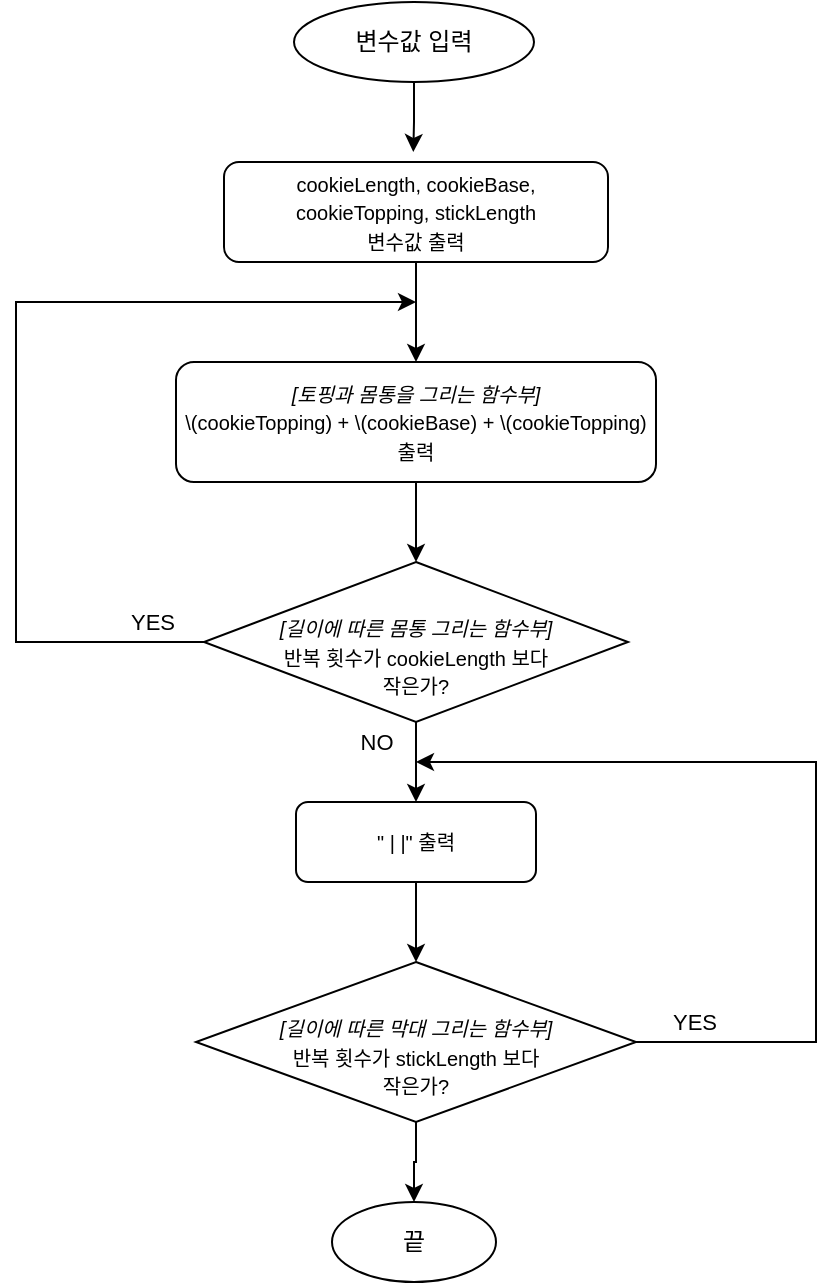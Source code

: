 <mxfile version="23.0.2" type="device">
  <diagram name="페이지-1" id="Oh1-J-Xx85_WoEW1iGd6">
    <mxGraphModel dx="632" dy="615" grid="1" gridSize="10" guides="1" tooltips="1" connect="1" arrows="1" fold="1" page="1" pageScale="1" pageWidth="827" pageHeight="1169" math="0" shadow="0">
      <root>
        <mxCell id="0" />
        <mxCell id="1" parent="0" />
        <mxCell id="RIsZ0gMZwFEBm6o_Zh2N-1" value="변수값 입력" style="ellipse;whiteSpace=wrap;html=1;" vertex="1" parent="1">
          <mxGeometry x="339" y="40" width="120" height="40" as="geometry" />
        </mxCell>
        <mxCell id="RIsZ0gMZwFEBm6o_Zh2N-7" value="" style="edgeStyle=orthogonalEdgeStyle;rounded=0;orthogonalLoop=1;jettySize=auto;html=1;" edge="1" parent="1" source="RIsZ0gMZwFEBm6o_Zh2N-2" target="RIsZ0gMZwFEBm6o_Zh2N-3">
          <mxGeometry relative="1" as="geometry" />
        </mxCell>
        <mxCell id="RIsZ0gMZwFEBm6o_Zh2N-2" value="&lt;font style=&quot;font-size: 10px;&quot;&gt;cookieLength, cookieBase, &lt;br&gt;cookieTopping, stickLength &lt;br&gt;변수값 출력&lt;/font&gt;" style="rounded=1;whiteSpace=wrap;html=1;" vertex="1" parent="1">
          <mxGeometry x="304" y="120" width="192" height="50" as="geometry" />
        </mxCell>
        <mxCell id="RIsZ0gMZwFEBm6o_Zh2N-9" value="" style="edgeStyle=orthogonalEdgeStyle;rounded=0;orthogonalLoop=1;jettySize=auto;html=1;" edge="1" parent="1" source="RIsZ0gMZwFEBm6o_Zh2N-3" target="RIsZ0gMZwFEBm6o_Zh2N-4">
          <mxGeometry relative="1" as="geometry" />
        </mxCell>
        <mxCell id="RIsZ0gMZwFEBm6o_Zh2N-3" value="&lt;font style=&quot;font-size: 10px;&quot;&gt;&lt;i&gt;[토핑과 몸통을 그리는 함수부]&lt;br&gt;&lt;/i&gt;&lt;/font&gt;&lt;font style=&quot;font-size: 10px;&quot;&gt;\(cookieTopping) + \(cookieBase) + \(cookieTopping)&lt;br&gt;출력&lt;/font&gt;" style="rounded=1;whiteSpace=wrap;html=1;" vertex="1" parent="1">
          <mxGeometry x="280" y="220" width="240" height="60" as="geometry" />
        </mxCell>
        <mxCell id="RIsZ0gMZwFEBm6o_Zh2N-5" style="edgeStyle=orthogonalEdgeStyle;rounded=0;orthogonalLoop=1;jettySize=auto;html=1;" edge="1" parent="1" source="RIsZ0gMZwFEBm6o_Zh2N-4">
          <mxGeometry relative="1" as="geometry">
            <mxPoint x="400" y="190" as="targetPoint" />
            <Array as="points">
              <mxPoint x="200" y="360" />
              <mxPoint x="200" y="190" />
            </Array>
          </mxGeometry>
        </mxCell>
        <mxCell id="RIsZ0gMZwFEBm6o_Zh2N-8" value="YES" style="edgeLabel;html=1;align=center;verticalAlign=middle;resizable=0;points=[];" vertex="1" connectable="0" parent="RIsZ0gMZwFEBm6o_Zh2N-5">
          <mxGeometry x="-0.916" y="1" relative="1" as="geometry">
            <mxPoint x="-7" y="-11" as="offset" />
          </mxGeometry>
        </mxCell>
        <mxCell id="RIsZ0gMZwFEBm6o_Zh2N-12" value="" style="edgeStyle=orthogonalEdgeStyle;rounded=0;orthogonalLoop=1;jettySize=auto;html=1;" edge="1" parent="1" source="RIsZ0gMZwFEBm6o_Zh2N-4" target="RIsZ0gMZwFEBm6o_Zh2N-11">
          <mxGeometry relative="1" as="geometry" />
        </mxCell>
        <mxCell id="RIsZ0gMZwFEBm6o_Zh2N-13" value="NO" style="edgeLabel;html=1;align=center;verticalAlign=middle;resizable=0;points=[];" vertex="1" connectable="0" parent="RIsZ0gMZwFEBm6o_Zh2N-12">
          <mxGeometry x="-0.306" y="-1" relative="1" as="geometry">
            <mxPoint x="-19" y="-4" as="offset" />
          </mxGeometry>
        </mxCell>
        <mxCell id="RIsZ0gMZwFEBm6o_Zh2N-4" value="&lt;i&gt;&lt;font style=&quot;font-size: 10px;&quot;&gt;&lt;br&gt;[길이에 따른 몸통 그리는 함수부]&lt;/font&gt;&lt;br&gt;&lt;/i&gt;&lt;font style=&quot;font-size: 10px;&quot;&gt;반복 횟수가 cookieLength 보다 &lt;br&gt;작은가?&lt;/font&gt;" style="rhombus;whiteSpace=wrap;html=1;" vertex="1" parent="1">
          <mxGeometry x="294" y="320" width="212" height="80" as="geometry" />
        </mxCell>
        <mxCell id="RIsZ0gMZwFEBm6o_Zh2N-6" style="edgeStyle=orthogonalEdgeStyle;rounded=0;orthogonalLoop=1;jettySize=auto;html=1;entryX=0.493;entryY=-0.1;entryDx=0;entryDy=0;entryPerimeter=0;" edge="1" parent="1" source="RIsZ0gMZwFEBm6o_Zh2N-1" target="RIsZ0gMZwFEBm6o_Zh2N-2">
          <mxGeometry relative="1" as="geometry" />
        </mxCell>
        <mxCell id="RIsZ0gMZwFEBm6o_Zh2N-16" style="edgeStyle=orthogonalEdgeStyle;rounded=0;orthogonalLoop=1;jettySize=auto;html=1;" edge="1" parent="1" source="RIsZ0gMZwFEBm6o_Zh2N-10">
          <mxGeometry relative="1" as="geometry">
            <mxPoint x="400" y="420" as="targetPoint" />
            <Array as="points">
              <mxPoint x="600" y="560" />
              <mxPoint x="600" y="420" />
            </Array>
          </mxGeometry>
        </mxCell>
        <mxCell id="RIsZ0gMZwFEBm6o_Zh2N-17" value="YES" style="edgeLabel;html=1;align=center;verticalAlign=middle;resizable=0;points=[];" vertex="1" connectable="0" parent="RIsZ0gMZwFEBm6o_Zh2N-16">
          <mxGeometry x="-0.865" y="-3" relative="1" as="geometry">
            <mxPoint y="-13" as="offset" />
          </mxGeometry>
        </mxCell>
        <mxCell id="RIsZ0gMZwFEBm6o_Zh2N-19" value="" style="edgeStyle=orthogonalEdgeStyle;rounded=0;orthogonalLoop=1;jettySize=auto;html=1;" edge="1" parent="1" source="RIsZ0gMZwFEBm6o_Zh2N-10" target="RIsZ0gMZwFEBm6o_Zh2N-18">
          <mxGeometry relative="1" as="geometry" />
        </mxCell>
        <mxCell id="RIsZ0gMZwFEBm6o_Zh2N-10" value="&lt;br&gt;&lt;font style=&quot;font-size: 10px;&quot;&gt;&lt;i&gt;[길이에 따른 막대 그리는 함수부]&lt;br&gt;&lt;/i&gt;&lt;/font&gt;&lt;font style=&quot;font-size: 10px;&quot;&gt;반복 횟수가 stickLength 보다 &lt;br&gt;작은가?&lt;/font&gt;" style="rhombus;whiteSpace=wrap;html=1;" vertex="1" parent="1">
          <mxGeometry x="290" y="520" width="220" height="80" as="geometry" />
        </mxCell>
        <mxCell id="RIsZ0gMZwFEBm6o_Zh2N-14" value="" style="edgeStyle=orthogonalEdgeStyle;rounded=0;orthogonalLoop=1;jettySize=auto;html=1;" edge="1" parent="1" source="RIsZ0gMZwFEBm6o_Zh2N-11" target="RIsZ0gMZwFEBm6o_Zh2N-10">
          <mxGeometry relative="1" as="geometry" />
        </mxCell>
        <mxCell id="RIsZ0gMZwFEBm6o_Zh2N-11" value="&lt;font style=&quot;font-size: 10px;&quot;&gt;&quot; | |&quot; 출력&lt;/font&gt;" style="rounded=1;whiteSpace=wrap;html=1;" vertex="1" parent="1">
          <mxGeometry x="340" y="440" width="120" height="40" as="geometry" />
        </mxCell>
        <mxCell id="RIsZ0gMZwFEBm6o_Zh2N-18" value="끝" style="ellipse;whiteSpace=wrap;html=1;" vertex="1" parent="1">
          <mxGeometry x="358" y="640" width="82" height="40" as="geometry" />
        </mxCell>
      </root>
    </mxGraphModel>
  </diagram>
</mxfile>
